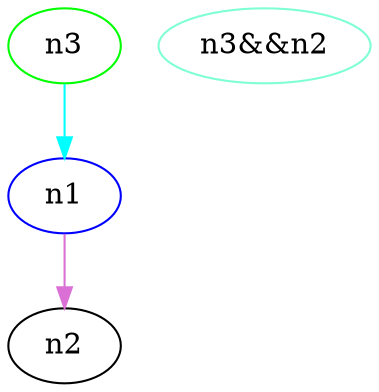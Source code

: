 digraph foo {
    n1 [color=blue, b=3, a=4];
    n2 ;
    n3 [color=green, label="n3", a=3];
    n4 [color=aquamarine, label="n3&&n2", a=toto];
    n1 -> n2 [color=orchid, b=2, a=5];
    n3 -> n1 [color=cyan, b=1];
}

